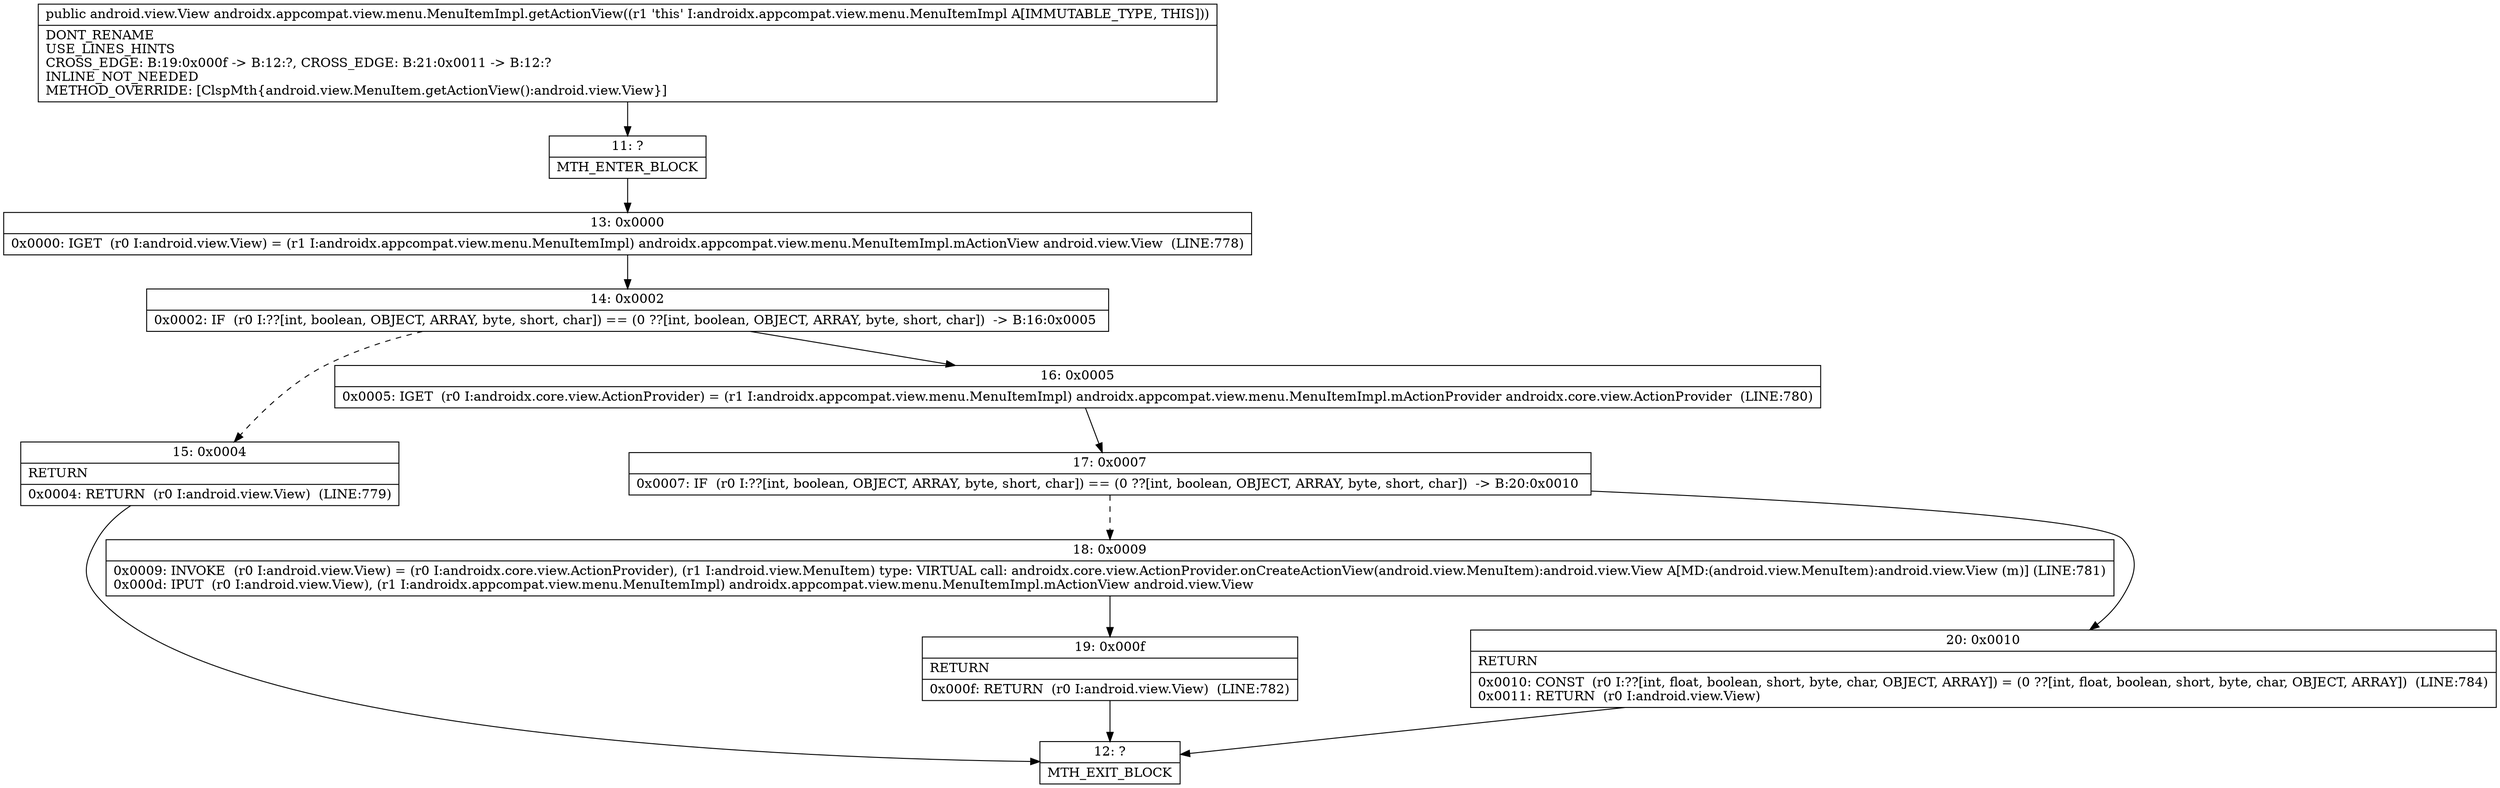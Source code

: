digraph "CFG forandroidx.appcompat.view.menu.MenuItemImpl.getActionView()Landroid\/view\/View;" {
Node_11 [shape=record,label="{11\:\ ?|MTH_ENTER_BLOCK\l}"];
Node_13 [shape=record,label="{13\:\ 0x0000|0x0000: IGET  (r0 I:android.view.View) = (r1 I:androidx.appcompat.view.menu.MenuItemImpl) androidx.appcompat.view.menu.MenuItemImpl.mActionView android.view.View  (LINE:778)\l}"];
Node_14 [shape=record,label="{14\:\ 0x0002|0x0002: IF  (r0 I:??[int, boolean, OBJECT, ARRAY, byte, short, char]) == (0 ??[int, boolean, OBJECT, ARRAY, byte, short, char])  \-\> B:16:0x0005 \l}"];
Node_15 [shape=record,label="{15\:\ 0x0004|RETURN\l|0x0004: RETURN  (r0 I:android.view.View)  (LINE:779)\l}"];
Node_12 [shape=record,label="{12\:\ ?|MTH_EXIT_BLOCK\l}"];
Node_16 [shape=record,label="{16\:\ 0x0005|0x0005: IGET  (r0 I:androidx.core.view.ActionProvider) = (r1 I:androidx.appcompat.view.menu.MenuItemImpl) androidx.appcompat.view.menu.MenuItemImpl.mActionProvider androidx.core.view.ActionProvider  (LINE:780)\l}"];
Node_17 [shape=record,label="{17\:\ 0x0007|0x0007: IF  (r0 I:??[int, boolean, OBJECT, ARRAY, byte, short, char]) == (0 ??[int, boolean, OBJECT, ARRAY, byte, short, char])  \-\> B:20:0x0010 \l}"];
Node_18 [shape=record,label="{18\:\ 0x0009|0x0009: INVOKE  (r0 I:android.view.View) = (r0 I:androidx.core.view.ActionProvider), (r1 I:android.view.MenuItem) type: VIRTUAL call: androidx.core.view.ActionProvider.onCreateActionView(android.view.MenuItem):android.view.View A[MD:(android.view.MenuItem):android.view.View (m)] (LINE:781)\l0x000d: IPUT  (r0 I:android.view.View), (r1 I:androidx.appcompat.view.menu.MenuItemImpl) androidx.appcompat.view.menu.MenuItemImpl.mActionView android.view.View \l}"];
Node_19 [shape=record,label="{19\:\ 0x000f|RETURN\l|0x000f: RETURN  (r0 I:android.view.View)  (LINE:782)\l}"];
Node_20 [shape=record,label="{20\:\ 0x0010|RETURN\l|0x0010: CONST  (r0 I:??[int, float, boolean, short, byte, char, OBJECT, ARRAY]) = (0 ??[int, float, boolean, short, byte, char, OBJECT, ARRAY])  (LINE:784)\l0x0011: RETURN  (r0 I:android.view.View) \l}"];
MethodNode[shape=record,label="{public android.view.View androidx.appcompat.view.menu.MenuItemImpl.getActionView((r1 'this' I:androidx.appcompat.view.menu.MenuItemImpl A[IMMUTABLE_TYPE, THIS]))  | DONT_RENAME\lUSE_LINES_HINTS\lCROSS_EDGE: B:19:0x000f \-\> B:12:?, CROSS_EDGE: B:21:0x0011 \-\> B:12:?\lINLINE_NOT_NEEDED\lMETHOD_OVERRIDE: [ClspMth\{android.view.MenuItem.getActionView():android.view.View\}]\l}"];
MethodNode -> Node_11;Node_11 -> Node_13;
Node_13 -> Node_14;
Node_14 -> Node_15[style=dashed];
Node_14 -> Node_16;
Node_15 -> Node_12;
Node_16 -> Node_17;
Node_17 -> Node_18[style=dashed];
Node_17 -> Node_20;
Node_18 -> Node_19;
Node_19 -> Node_12;
Node_20 -> Node_12;
}

